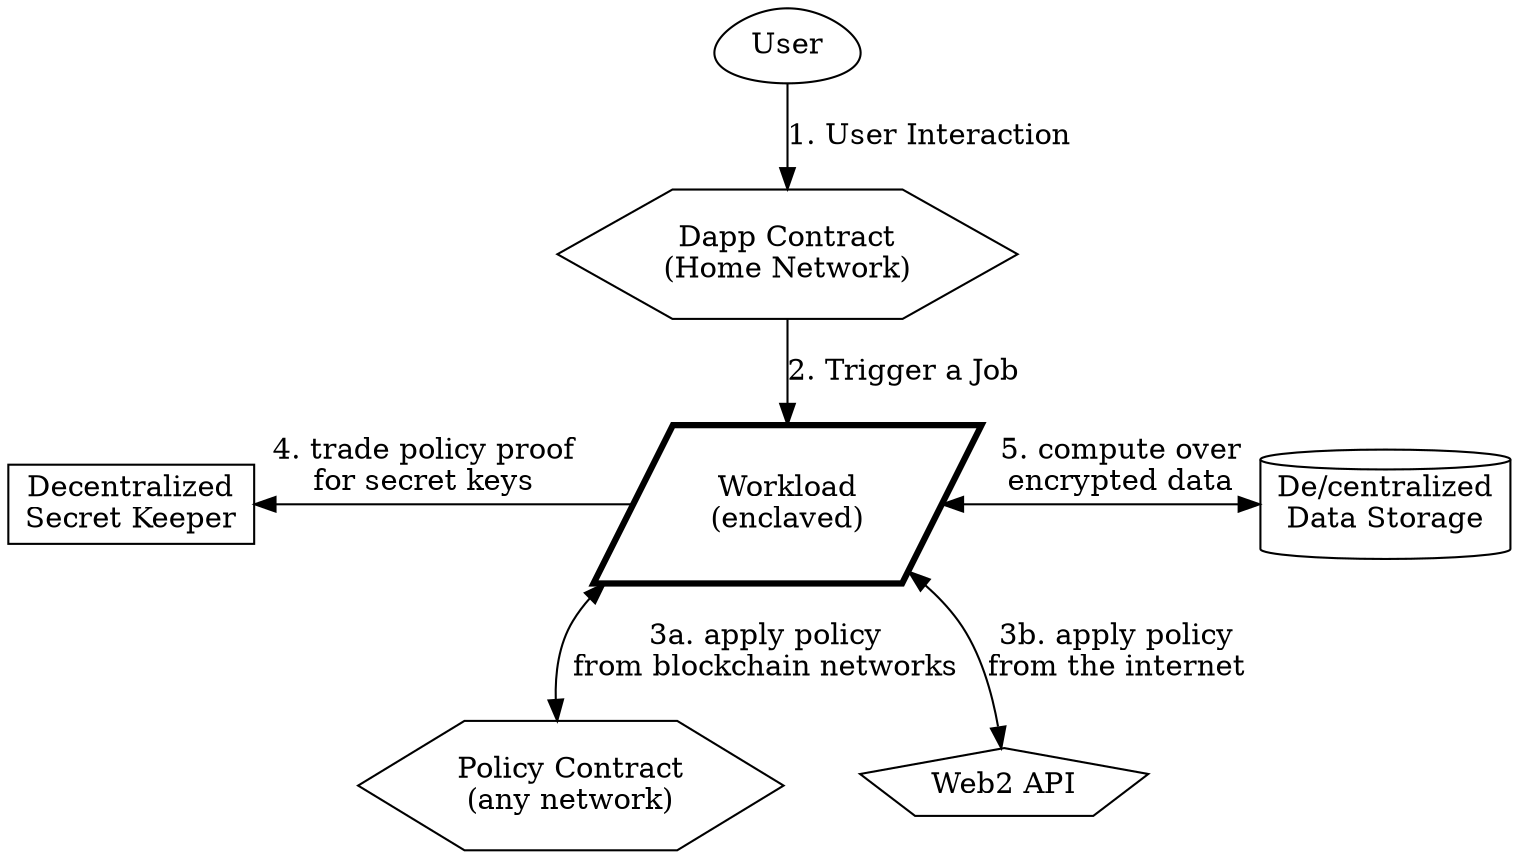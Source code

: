 digraph {
    node [shape=rect]

    user [label=<User>, shape=egg]
    dapp [label=<Dapp Contract<br/>(Home Network)>, shape=hexagon]
    job [label=<Workload<br/>(enclaved)>, shape=parallelogram,penwidth=3]
    ipfs [label=<De/centralized<br/>Data Storage>, shape=cylinder]
    km [label=<Decentralized<br/>Secret Keeper>]
    policy_eth [label=<Policy Contract<br/>(any network)>, shape=hexagon]
    policy_web2 [label=<Web2 API>, shape=pentagon]

    user -> dapp [label=<1. User Interaction>]
    dapp -> job [label=<2. Trigger a Job>]
    job -> policy_eth [label=<3a. apply policy<br/>from blockchain networks>, dir=both]
    job -> policy_web2 [label=<3b. apply policy<br/>from the internet>, dir=both]
    job -> ipfs [dir=both, label=<5. compute over<br/>encrypted data>]
    km -> job [label=<4. trade policy proof<br/>for secret keys>, dir=back]

    {rank=same;ipfs;km;job}
}
